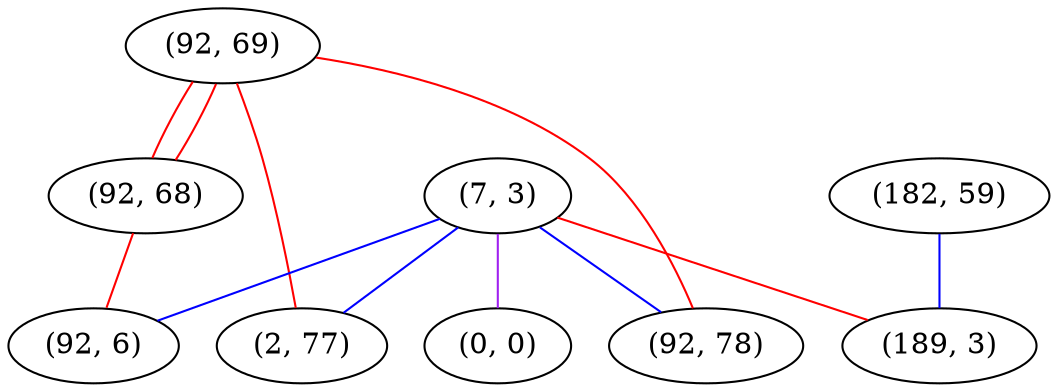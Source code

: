 graph "" {
"(92, 69)";
"(7, 3)";
"(92, 68)";
"(182, 59)";
"(2, 77)";
"(0, 0)";
"(92, 78)";
"(189, 3)";
"(92, 6)";
"(92, 69)" -- "(2, 77)"  [color=red, key=0, weight=1];
"(92, 69)" -- "(92, 68)"  [color=red, key=0, weight=1];
"(92, 69)" -- "(92, 68)"  [color=red, key=1, weight=1];
"(92, 69)" -- "(92, 78)"  [color=red, key=0, weight=1];
"(7, 3)" -- "(92, 78)"  [color=blue, key=0, weight=3];
"(7, 3)" -- "(2, 77)"  [color=blue, key=0, weight=3];
"(7, 3)" -- "(0, 0)"  [color=purple, key=0, weight=4];
"(7, 3)" -- "(92, 6)"  [color=blue, key=0, weight=3];
"(7, 3)" -- "(189, 3)"  [color=red, key=0, weight=1];
"(92, 68)" -- "(92, 6)"  [color=red, key=0, weight=1];
"(182, 59)" -- "(189, 3)"  [color=blue, key=0, weight=3];
}
